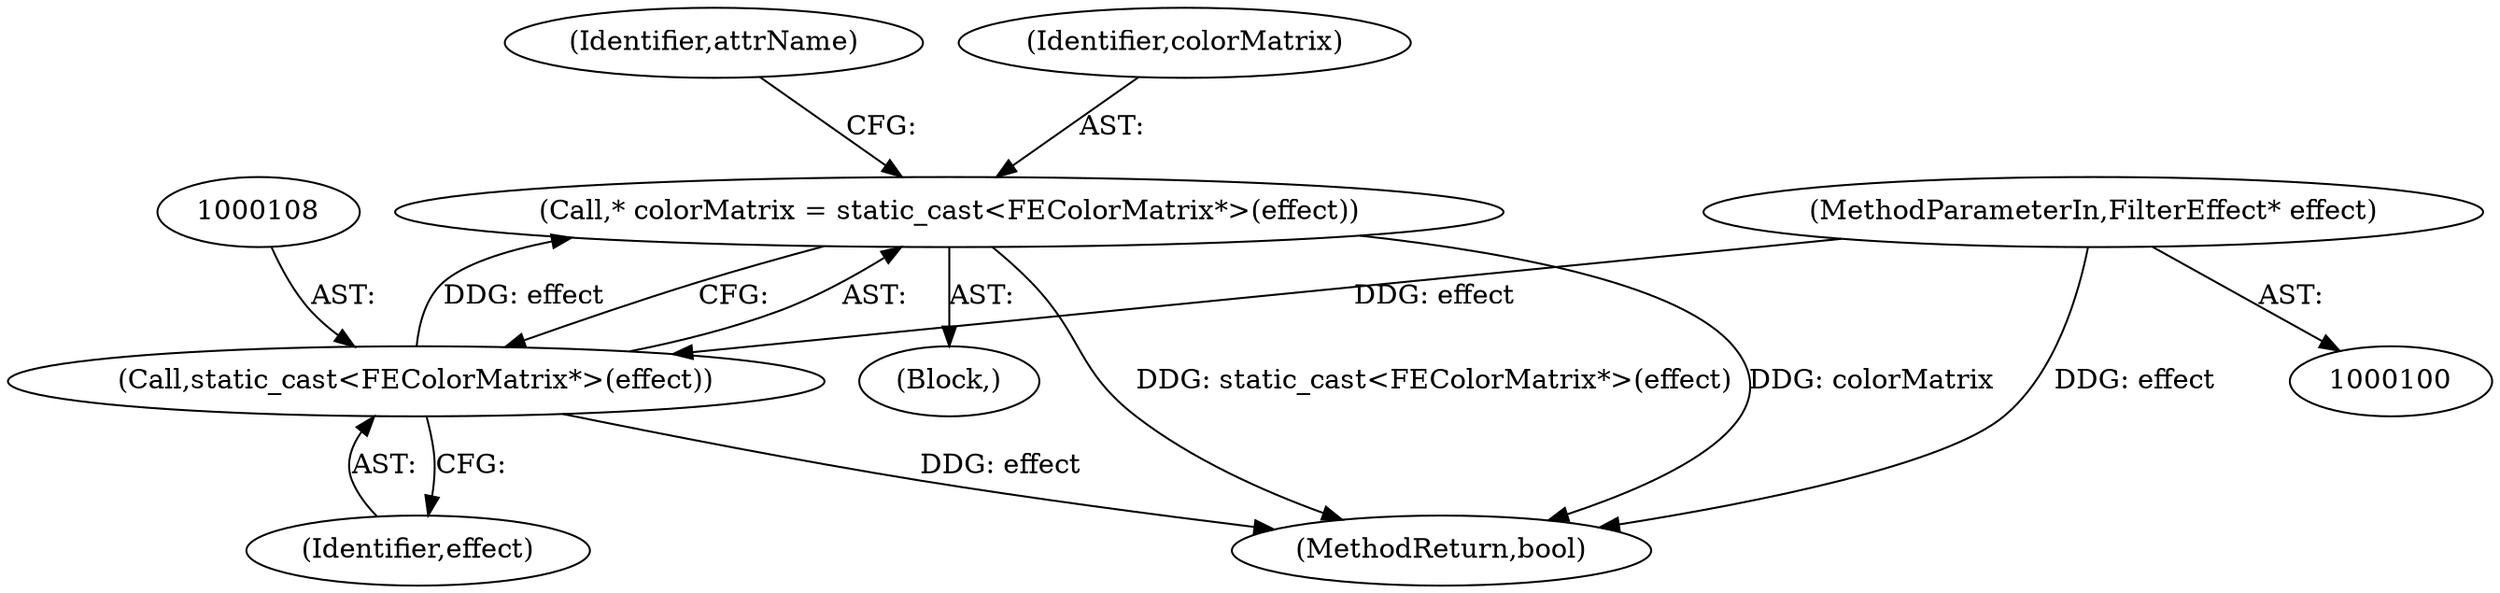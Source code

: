 digraph "0_Chrome_c1edcafcbe5b8fa20d7e1adb2d1a5322924d8df0@pointer" {
"1000105" [label="(Call,* colorMatrix = static_cast<FEColorMatrix*>(effect))"];
"1000107" [label="(Call,static_cast<FEColorMatrix*>(effect))"];
"1000101" [label="(MethodParameterIn,FilterEffect* effect)"];
"1000107" [label="(Call,static_cast<FEColorMatrix*>(effect))"];
"1000109" [label="(Identifier,effect)"];
"1000112" [label="(Identifier,attrName)"];
"1000105" [label="(Call,* colorMatrix = static_cast<FEColorMatrix*>(effect))"];
"1000103" [label="(Block,)"];
"1000106" [label="(Identifier,colorMatrix)"];
"1000101" [label="(MethodParameterIn,FilterEffect* effect)"];
"1000138" [label="(MethodReturn,bool)"];
"1000105" -> "1000103"  [label="AST: "];
"1000105" -> "1000107"  [label="CFG: "];
"1000106" -> "1000105"  [label="AST: "];
"1000107" -> "1000105"  [label="AST: "];
"1000112" -> "1000105"  [label="CFG: "];
"1000105" -> "1000138"  [label="DDG: static_cast<FEColorMatrix*>(effect)"];
"1000105" -> "1000138"  [label="DDG: colorMatrix"];
"1000107" -> "1000105"  [label="DDG: effect"];
"1000107" -> "1000109"  [label="CFG: "];
"1000108" -> "1000107"  [label="AST: "];
"1000109" -> "1000107"  [label="AST: "];
"1000107" -> "1000138"  [label="DDG: effect"];
"1000101" -> "1000107"  [label="DDG: effect"];
"1000101" -> "1000100"  [label="AST: "];
"1000101" -> "1000138"  [label="DDG: effect"];
}
